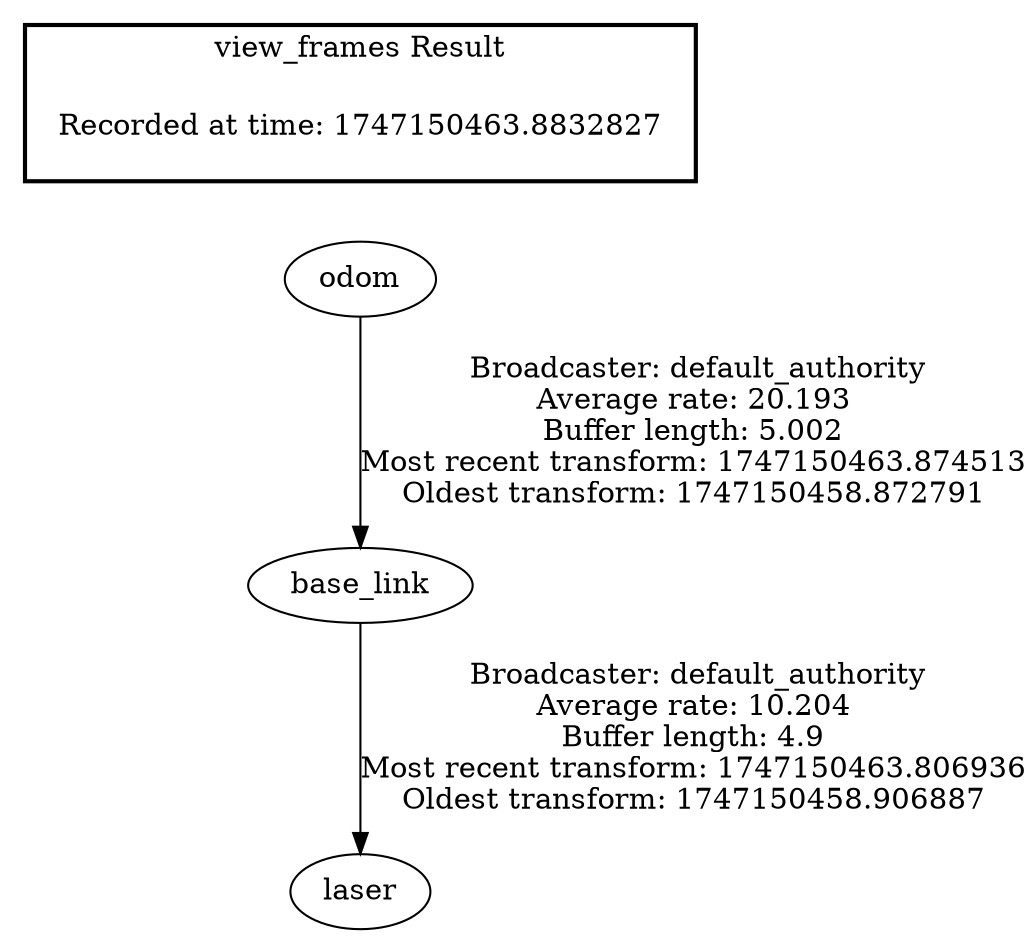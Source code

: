 digraph G {
"odom" -> "base_link"[label=" Broadcaster: default_authority\nAverage rate: 20.193\nBuffer length: 5.002\nMost recent transform: 1747150463.874513\nOldest transform: 1747150458.872791\n"];
"base_link" -> "laser"[label=" Broadcaster: default_authority\nAverage rate: 10.204\nBuffer length: 4.9\nMost recent transform: 1747150463.806936\nOldest transform: 1747150458.906887\n"];
edge [style=invis];
 subgraph cluster_legend { style=bold; color=black; label ="view_frames Result";
"Recorded at time: 1747150463.8832827"[ shape=plaintext ] ;
}->"odom";
}